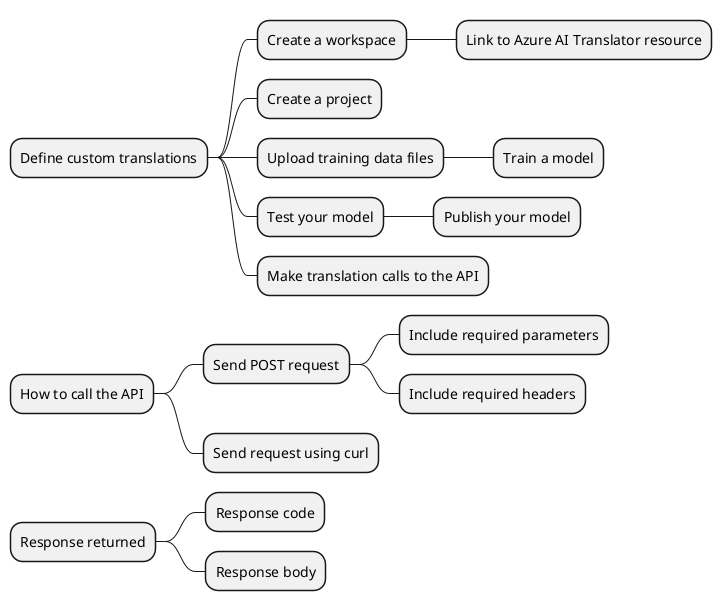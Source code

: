 @startmindmap
* Define custom translations
** Create a workspace
*** Link to Azure AI Translator resource
** Create a project
** Upload training data files
*** Train a model
** Test your model
*** Publish your model
** Make translation calls to the API
* How to call the API
** Send POST request
*** Include required parameters
*** Include required headers
** Send request using curl
* Response returned
** Response code
** Response body
@endmindmap
